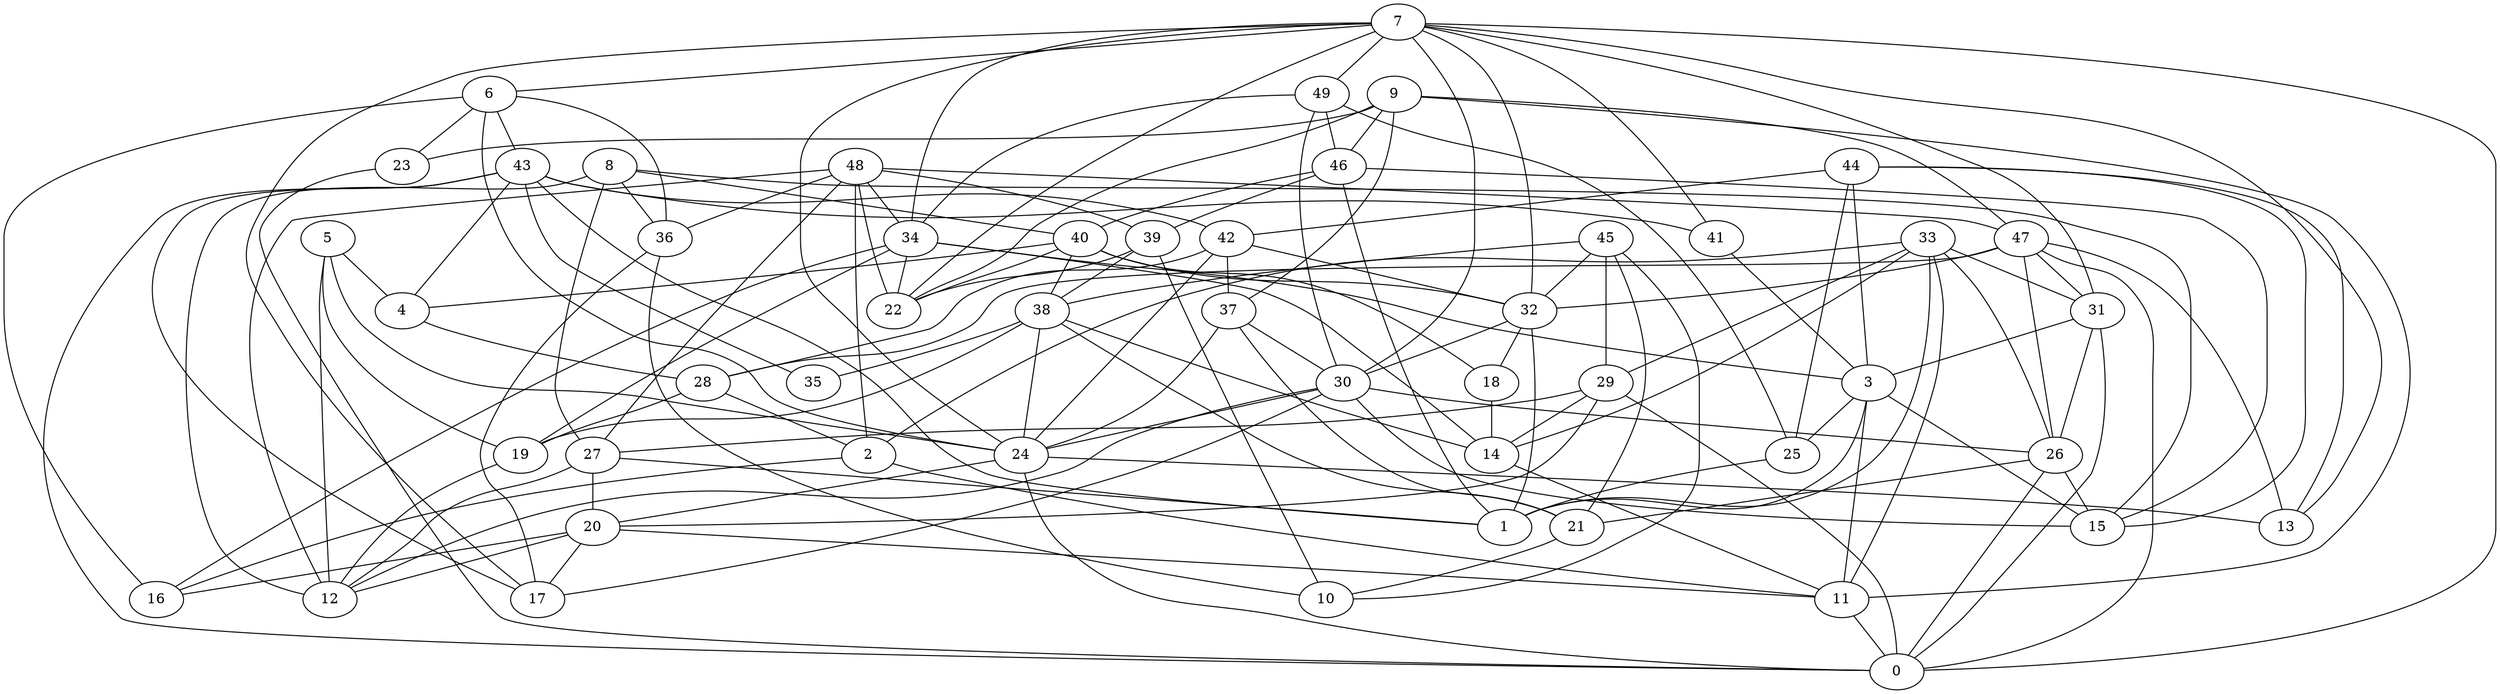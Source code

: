 digraph GG_graph {

subgraph G_graph {
edge [color = black]
"29" -> "14" [dir = none]
"42" -> "24" [dir = none]
"49" -> "46" [dir = none]
"49" -> "25" [dir = none]
"49" -> "30" [dir = none]
"2" -> "16" [dir = none]
"36" -> "10" [dir = none]
"5" -> "24" [dir = none]
"5" -> "19" [dir = none]
"39" -> "22" [dir = none]
"41" -> "3" [dir = none]
"28" -> "19" [dir = none]
"37" -> "21" [dir = none]
"37" -> "30" [dir = none]
"40" -> "22" [dir = none]
"26" -> "15" [dir = none]
"32" -> "18" [dir = none]
"9" -> "23" [dir = none]
"9" -> "22" [dir = none]
"44" -> "15" [dir = none]
"48" -> "22" [dir = none]
"48" -> "12" [dir = none]
"48" -> "47" [dir = none]
"4" -> "28" [dir = none]
"43" -> "0" [dir = none]
"43" -> "17" [dir = none]
"14" -> "11" [dir = none]
"34" -> "3" [dir = none]
"47" -> "13" [dir = none]
"47" -> "26" [dir = none]
"47" -> "28" [dir = none]
"47" -> "32" [dir = none]
"6" -> "16" [dir = none]
"6" -> "43" [dir = none]
"30" -> "12" [dir = none]
"45" -> "32" [dir = none]
"8" -> "40" [dir = none]
"38" -> "35" [dir = none]
"38" -> "19" [dir = none]
"33" -> "1" [dir = none]
"33" -> "14" [dir = none]
"33" -> "26" [dir = none]
"21" -> "10" [dir = none]
"20" -> "12" [dir = none]
"7" -> "31" [dir = none]
"7" -> "34" [dir = none]
"7" -> "6" [dir = none]
"7" -> "32" [dir = none]
"27" -> "12" [dir = none]
"42" -> "28" [dir = none]
"30" -> "24" [dir = none]
"33" -> "29" [dir = none]
"33" -> "31" [dir = none]
"45" -> "29" [dir = none]
"48" -> "36" [dir = none]
"43" -> "42" [dir = none]
"40" -> "4" [dir = none]
"48" -> "39" [dir = none]
"38" -> "14" [dir = none]
"7" -> "30" [dir = none]
"46" -> "15" [dir = none]
"24" -> "0" [dir = none]
"39" -> "38" [dir = none]
"9" -> "46" [dir = none]
"3" -> "11" [dir = none]
"26" -> "0" [dir = none]
"7" -> "0" [dir = none]
"7" -> "49" [dir = none]
"3" -> "15" [dir = none]
"8" -> "12" [dir = none]
"9" -> "11" [dir = none]
"43" -> "35" [dir = none]
"48" -> "27" [dir = none]
"20" -> "17" [dir = none]
"29" -> "20" [dir = none]
"45" -> "38" [dir = none]
"30" -> "15" [dir = none]
"44" -> "3" [dir = none]
"8" -> "36" [dir = none]
"44" -> "25" [dir = none]
"33" -> "11" [dir = none]
"30" -> "26" [dir = none]
"40" -> "38" [dir = none]
"37" -> "24" [dir = none]
"31" -> "26" [dir = none]
"48" -> "2" [dir = none]
"38" -> "21" [dir = none]
"47" -> "31" [dir = none]
"28" -> "2" [dir = none]
"24" -> "20" [dir = none]
"8" -> "27" [dir = none]
"40" -> "18" [dir = none]
"8" -> "15" [dir = none]
"3" -> "25" [dir = none]
"20" -> "11" [dir = none]
"6" -> "23" [dir = none]
"20" -> "16" [dir = none]
"7" -> "22" [dir = none]
"33" -> "2" [dir = none]
"7" -> "17" [dir = none]
"46" -> "40" [dir = none]
"23" -> "0" [dir = none]
"9" -> "37" [dir = none]
"39" -> "10" [dir = none]
"27" -> "1" [dir = none]
"6" -> "36" [dir = none]
"45" -> "10" [dir = none]
"27" -> "20" [dir = none]
"7" -> "13" [dir = none]
"6" -> "24" [dir = none]
"44" -> "42" [dir = none]
"11" -> "0" [dir = none]
"34" -> "14" [dir = none]
"34" -> "16" [dir = none]
"26" -> "21" [dir = none]
"47" -> "0" [dir = none]
"19" -> "12" [dir = none]
"5" -> "12" [dir = none]
"30" -> "17" [dir = none]
"42" -> "32" [dir = none]
"34" -> "22" [dir = none]
"40" -> "32" [dir = none]
"18" -> "14" [dir = none]
"31" -> "3" [dir = none]
"31" -> "0" [dir = none]
"34" -> "19" [dir = none]
"38" -> "24" [dir = none]
"29" -> "27" [dir = none]
"7" -> "41" [dir = none]
"48" -> "34" [dir = none]
"45" -> "21" [dir = none]
"46" -> "39" [dir = none]
"7" -> "24" [dir = none]
"36" -> "17" [dir = none]
"43" -> "1" [dir = none]
"25" -> "1" [dir = none]
"29" -> "0" [dir = none]
"9" -> "47" [dir = none]
"24" -> "13" [dir = none]
"43" -> "41" [dir = none]
"44" -> "13" [dir = none]
"5" -> "4" [dir = none]
"42" -> "37" [dir = none]
"43" -> "4" [dir = none]
"3" -> "1" [dir = none]
"46" -> "1" [dir = none]
"32" -> "1" [dir = none]
"49" -> "34" [dir = none]
"2" -> "11" [dir = none]
"32" -> "30" [dir = none]
}

}
